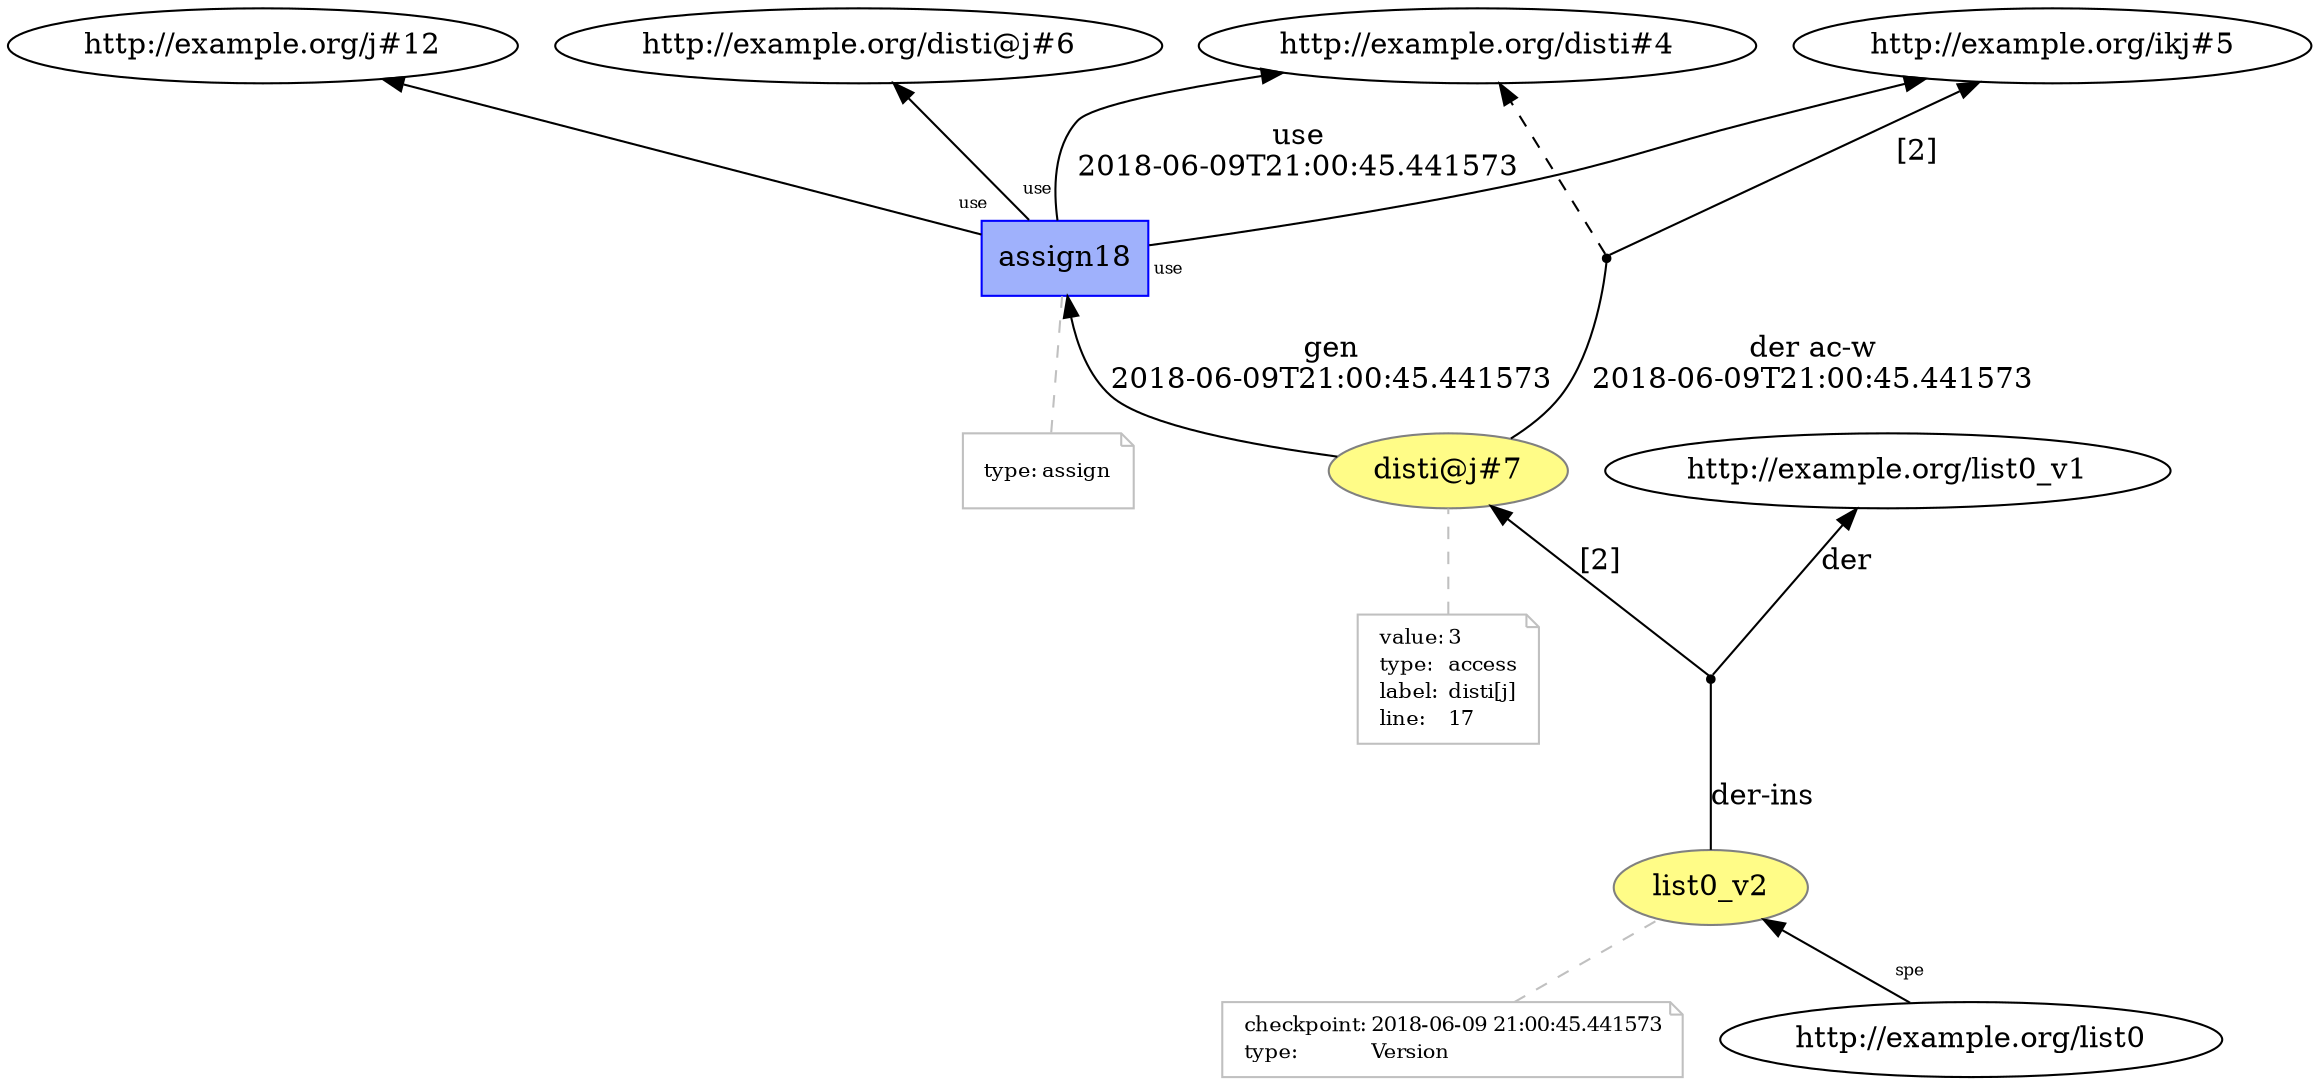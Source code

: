 digraph "PROV" { size="16,12"; rankdir="BT";
"http://example.org/disti@j#7" [fillcolor="#FFFC87",color="#808080",style="filled",label="disti@j#7",URL="http://example.org/disti@j#7"]
"http://example.org/disti@j#7-attrs" [color="gray",shape="note",fontsize="10",fontcolor="black",label=<<TABLE cellpadding="0" border="0">
	<TR>
	    <TD align="left">value:</TD>
	    <TD align="left">3</TD>
	</TR>
	<TR>
	    <TD align="left">type:</TD>
	    <TD align="left">access</TD>
	</TR>
	<TR>
	    <TD align="left">label:</TD>
	    <TD align="left">disti[j]</TD>
	</TR>
	<TR>
	    <TD align="left">line:</TD>
	    <TD align="left">17</TD>
	</TR>
</TABLE>>]
"http://example.org/disti@j#7-attrs" -> "http://example.org/disti@j#7" [color="gray",style="dashed",arrowhead="none"]
"http://example.org/list0_v2" [fillcolor="#FFFC87",color="#808080",style="filled",label="list0_v2",URL="http://example.org/list0_v2"]
"http://example.org/list0_v2-attrs" [color="gray",shape="note",fontsize="10",fontcolor="black",label=<<TABLE cellpadding="0" border="0">
	<TR>
	    <TD align="left">checkpoint:</TD>
	    <TD align="left">2018-06-09 21:00:45.441573</TD>
	</TR>
	<TR>
	    <TD align="left">type:</TD>
	    <TD align="left">Version</TD>
	</TR>
</TABLE>>]
"http://example.org/list0_v2-attrs" -> "http://example.org/list0_v2" [color="gray",style="dashed",arrowhead="none"]
"bn0" [shape="point",label=""]
"http://example.org/list0_v2" -> "bn0" [fontsize="14",distance="1.5",angle="60.0",rotation="20",label="der-ins",arrowhead="none"]
"bn0" -> "http://example.org/list0_v1" [fontsize="14",distance="1.5",angle="60.0",rotation="20",label="der"]
"bn0" -> "http://example.org/disti@j#7" [fontsize="14",distance="1.5",angle="60.0",rotation="20",label="[2]"]
"http://example.org/list0" -> "http://example.org/list0_v2" [labelfontsize="8",labeldistance="1.5",labelangle="60.0",rotation="20",taillabel="spe"]
"http://example.org/assign18" [fillcolor="#9FB1FC",color="#0000FF",shape="polygon",sides="4",style="filled",label="assign18",URL="http://example.org/assign18"]
"http://example.org/assign18-attrs" [color="gray",shape="note",fontsize="10",fontcolor="black",label=<<TABLE cellpadding="0" border="0">
	<TR>
	    <TD align="left">type:</TD>
	    <TD align="left">assign</TD>
	</TR>
</TABLE>>]
"http://example.org/assign18-attrs" -> "http://example.org/assign18" [color="gray",style="dashed",arrowhead="none"]
"bn1" [shape="point",label=""]
"http://example.org/disti@j#7" -> "bn1" [fontsize="14",distance="1.5",angle="60.0",rotation="20",label="der ac-w
2018-06-09T21:00:45.441573",arrowhead="none"]
"bn1" -> "http://example.org/disti#4" [style="dashed"]
"bn1" -> "http://example.org/ikj#5" [fontsize="14",distance="1.5",angle="60.0",rotation="20",label="[2]"]
"http://example.org/assign18" -> "http://example.org/disti#4" [fontsize="14",distance="1.5",angle="60.0",rotation="20",label="use
2018-06-09T21:00:45.441573"]
"http://example.org/assign18" -> "http://example.org/j#12" [labelfontsize="8",labeldistance="1.5",labelangle="60.0",rotation="20",taillabel="use"]
"http://example.org/assign18" -> "http://example.org/disti@j#6" [labelfontsize="8",labeldistance="1.5",labelangle="60.0",rotation="20",taillabel="use"]
"http://example.org/assign18" -> "http://example.org/ikj#5" [labelfontsize="8",labeldistance="1.5",labelangle="60.0",rotation="20",taillabel="use"]
"http://example.org/disti@j#7" -> "http://example.org/assign18" [fontsize="14",distance="1.5",angle="60.0",rotation="20",label="gen
2018-06-09T21:00:45.441573"]
}